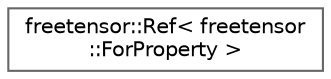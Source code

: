 digraph "Graphical Class Hierarchy"
{
 // LATEX_PDF_SIZE
  bgcolor="transparent";
  edge [fontname=Helvetica,fontsize=10,labelfontname=Helvetica,labelfontsize=10];
  node [fontname=Helvetica,fontsize=10,shape=box,height=0.2,width=0.4];
  rankdir="LR";
  Node0 [label="freetensor::Ref\< freetensor\l::ForProperty \>",height=0.2,width=0.4,color="grey40", fillcolor="white", style="filled",URL="$classfreetensor_1_1Ref.html",tooltip=" "];
}
